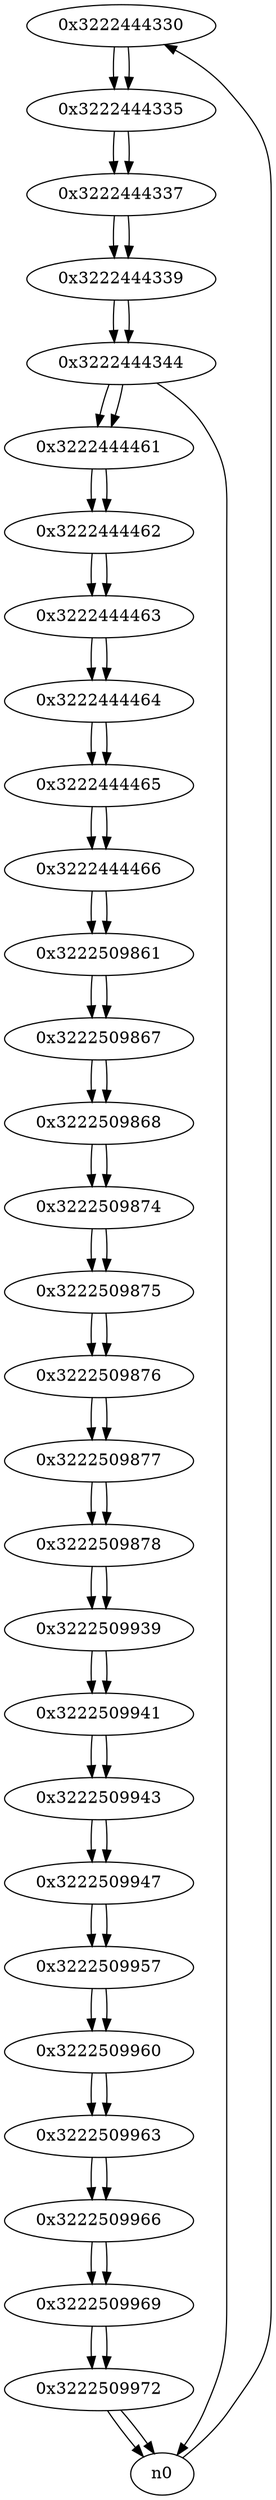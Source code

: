 digraph G{
/* nodes */
  n1 [label="0x3222444330"]
  n2 [label="0x3222444335"]
  n3 [label="0x3222444337"]
  n4 [label="0x3222444339"]
  n5 [label="0x3222444344"]
  n6 [label="0x3222444461"]
  n7 [label="0x3222444462"]
  n8 [label="0x3222444463"]
  n9 [label="0x3222444464"]
  n10 [label="0x3222444465"]
  n11 [label="0x3222444466"]
  n12 [label="0x3222509861"]
  n13 [label="0x3222509867"]
  n14 [label="0x3222509868"]
  n15 [label="0x3222509874"]
  n16 [label="0x3222509875"]
  n17 [label="0x3222509876"]
  n18 [label="0x3222509877"]
  n19 [label="0x3222509878"]
  n20 [label="0x3222509939"]
  n21 [label="0x3222509941"]
  n22 [label="0x3222509943"]
  n23 [label="0x3222509947"]
  n24 [label="0x3222509957"]
  n25 [label="0x3222509960"]
  n26 [label="0x3222509963"]
  n27 [label="0x3222509966"]
  n28 [label="0x3222509969"]
  n29 [label="0x3222509972"]
/* edges */
n1 -> n2;
n0 -> n1;
n2 -> n3;
n1 -> n2;
n3 -> n4;
n2 -> n3;
n4 -> n5;
n3 -> n4;
n5 -> n6;
n5 -> n0;
n4 -> n5;
n6 -> n7;
n5 -> n6;
n7 -> n8;
n6 -> n7;
n8 -> n9;
n7 -> n8;
n9 -> n10;
n8 -> n9;
n10 -> n11;
n9 -> n10;
n11 -> n12;
n10 -> n11;
n12 -> n13;
n11 -> n12;
n13 -> n14;
n12 -> n13;
n14 -> n15;
n13 -> n14;
n15 -> n16;
n14 -> n15;
n16 -> n17;
n15 -> n16;
n17 -> n18;
n16 -> n17;
n18 -> n19;
n17 -> n18;
n19 -> n20;
n18 -> n19;
n20 -> n21;
n19 -> n20;
n21 -> n22;
n20 -> n21;
n22 -> n23;
n21 -> n22;
n23 -> n24;
n22 -> n23;
n24 -> n25;
n23 -> n24;
n25 -> n26;
n24 -> n25;
n26 -> n27;
n25 -> n26;
n27 -> n28;
n26 -> n27;
n28 -> n29;
n27 -> n28;
n29 -> n0;
n29 -> n0;
n28 -> n29;
}
